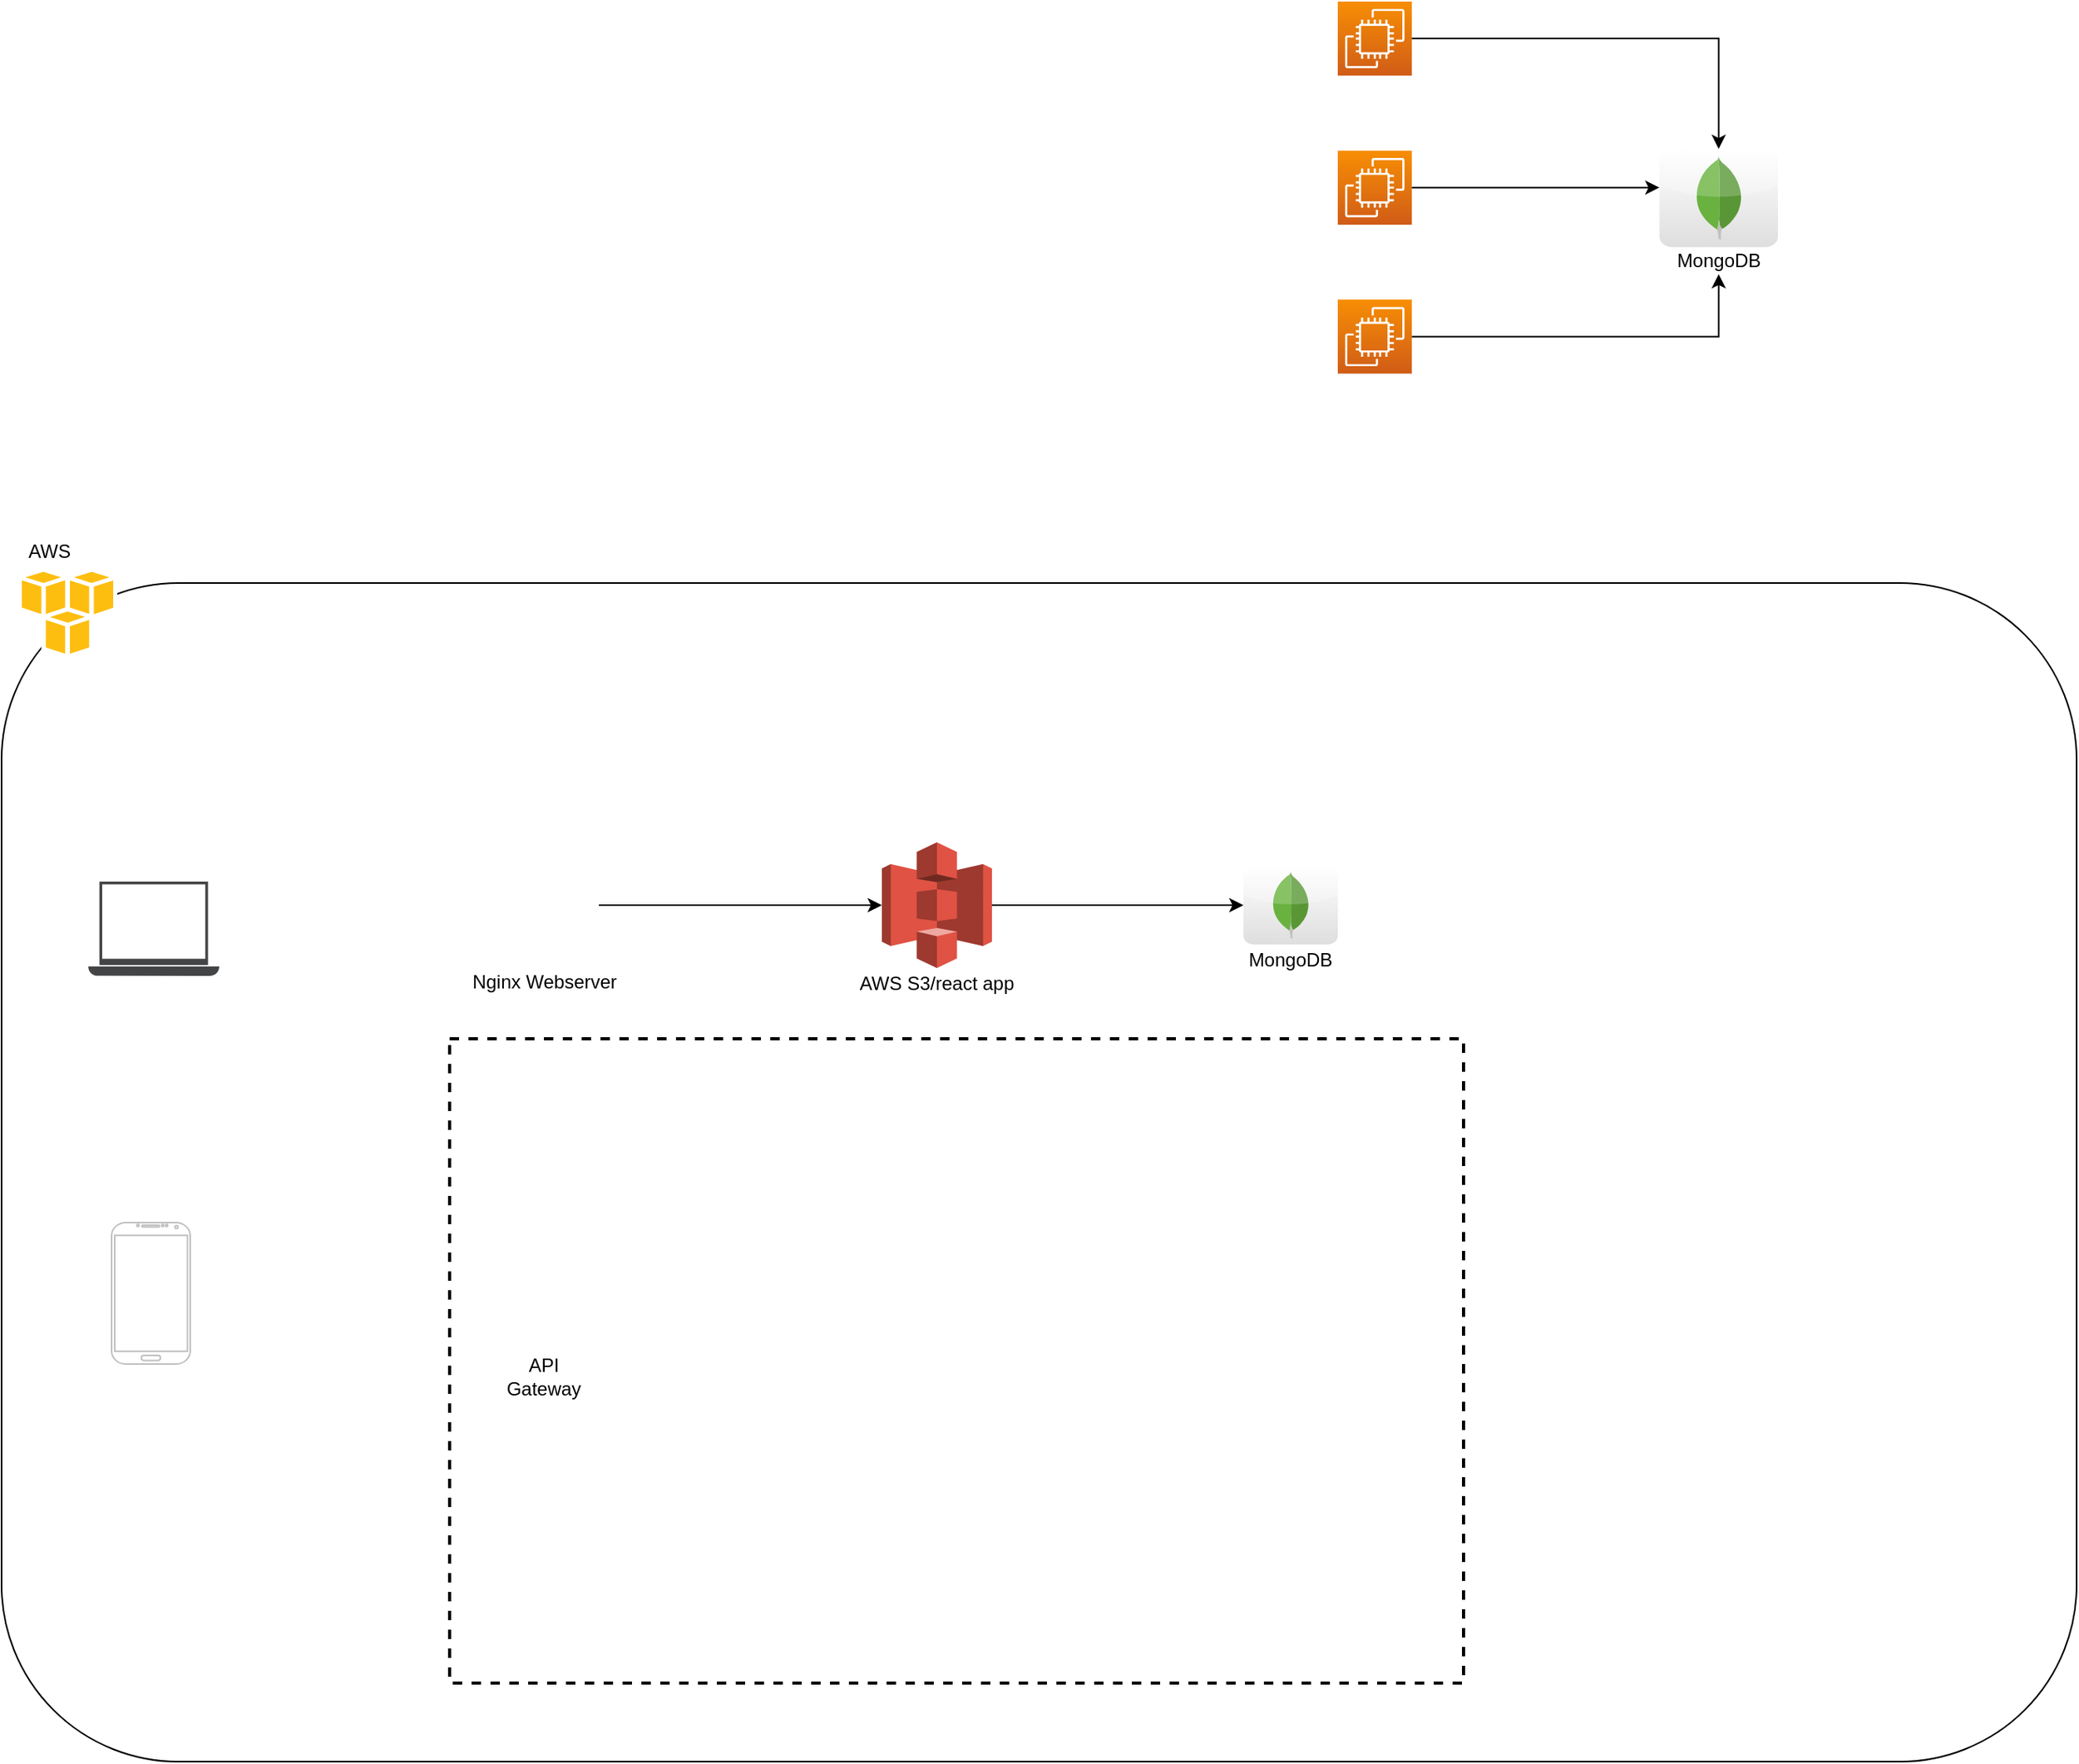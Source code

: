<mxfile version="14.0.1" type="github">
  <diagram name="Page-1" id="b5b7bab2-c9e2-2cf4-8b2a-24fd1a2a6d21">
    <mxGraphModel dx="1428" dy="1940" grid="1" gridSize="10" guides="1" tooltips="1" connect="1" arrows="1" fold="1" page="1" pageScale="1" pageWidth="827" pageHeight="1169" background="#ffffff" math="0" shadow="0">
      <root>
        <mxCell id="0" />
        <mxCell id="1" parent="0" />
        <mxCell id="O6NWGgEyvv9Iu5Q87Uup-1" value="" style="rounded=1;whiteSpace=wrap;html=1;" vertex="1" parent="1">
          <mxGeometry x="220" y="70" width="1320" height="750" as="geometry" />
        </mxCell>
        <mxCell id="O6NWGgEyvv9Iu5Q87Uup-13" value="" style="rounded=0;whiteSpace=wrap;html=1;glass=0;dashed=1;strokeWidth=2;" vertex="1" parent="1">
          <mxGeometry x="505" y="360" width="645" height="410" as="geometry" />
        </mxCell>
        <mxCell id="O6NWGgEyvv9Iu5Q87Uup-17" style="edgeStyle=orthogonalEdgeStyle;rounded=0;orthogonalLoop=1;jettySize=auto;html=1;entryX=0;entryY=0.5;entryDx=0;entryDy=0;entryPerimeter=0;" edge="1" parent="1" source="O6NWGgEyvv9Iu5Q87Uup-2" target="O6NWGgEyvv9Iu5Q87Uup-7">
          <mxGeometry relative="1" as="geometry" />
        </mxCell>
        <mxCell id="O6NWGgEyvv9Iu5Q87Uup-2" value="Nginx Webserver" style="shape=image;html=1;verticalAlign=top;verticalLabelPosition=bottom;labelBackgroundColor=#ffffff;imageAspect=0;aspect=fixed;image=https://cdn4.iconfinder.com/data/icons/logos-brands-5/24/nginx-128.png;imageBackground=#ffffff;" vertex="1" parent="1">
          <mxGeometry x="530" y="240" width="70" height="70" as="geometry" />
        </mxCell>
        <mxCell id="O6NWGgEyvv9Iu5Q87Uup-3" value="" style="dashed=0;outlineConnect=0;html=1;align=center;labelPosition=center;verticalLabelPosition=bottom;verticalAlign=top;shape=mxgraph.weblogos.aws" vertex="1" parent="1">
          <mxGeometry x="230" y="60" width="63.6" height="58.4" as="geometry" />
        </mxCell>
        <mxCell id="O6NWGgEyvv9Iu5Q87Uup-4" value="" style="shape=image;html=1;verticalAlign=top;verticalLabelPosition=bottom;labelBackgroundColor=#ffffff;imageAspect=0;aspect=fixed;image=https://cdn4.iconfinder.com/data/icons/logos-brands-5/24/nginx-128.png" vertex="1" parent="1">
          <mxGeometry x="530" y="490" width="70" height="70" as="geometry" />
        </mxCell>
        <mxCell id="O6NWGgEyvv9Iu5Q87Uup-5" value="" style="verticalLabelPosition=bottom;verticalAlign=top;html=1;shadow=0;dashed=0;strokeWidth=1;shape=mxgraph.android.phone2;strokeColor=#c0c0c0;" vertex="1" parent="1">
          <mxGeometry x="290" y="477" width="50" height="90" as="geometry" />
        </mxCell>
        <mxCell id="O6NWGgEyvv9Iu5Q87Uup-6" value="" style="pointerEvents=1;shadow=0;dashed=0;html=1;strokeColor=none;fillColor=#434445;aspect=fixed;labelPosition=center;verticalLabelPosition=bottom;verticalAlign=top;align=center;outlineConnect=0;shape=mxgraph.vvd.laptop;" vertex="1" parent="1">
          <mxGeometry x="275.13" y="260" width="83.33" height="60" as="geometry" />
        </mxCell>
        <mxCell id="O6NWGgEyvv9Iu5Q87Uup-18" style="edgeStyle=orthogonalEdgeStyle;rounded=0;orthogonalLoop=1;jettySize=auto;html=1;" edge="1" parent="1" source="O6NWGgEyvv9Iu5Q87Uup-7" target="O6NWGgEyvv9Iu5Q87Uup-8">
          <mxGeometry relative="1" as="geometry" />
        </mxCell>
        <mxCell id="O6NWGgEyvv9Iu5Q87Uup-7" value="" style="outlineConnect=0;dashed=0;verticalLabelPosition=bottom;verticalAlign=top;align=center;html=1;shape=mxgraph.aws3.s3;fillColor=#E05243;gradientColor=none;" vertex="1" parent="1">
          <mxGeometry x="780" y="235" width="70" height="80" as="geometry" />
        </mxCell>
        <mxCell id="O6NWGgEyvv9Iu5Q87Uup-8" value="" style="dashed=0;outlineConnect=0;html=1;align=center;labelPosition=center;verticalLabelPosition=bottom;verticalAlign=top;shape=mxgraph.webicons.mongodb;gradientColor=#DFDEDE" vertex="1" parent="1">
          <mxGeometry x="1010" y="250" width="60" height="50" as="geometry" />
        </mxCell>
        <mxCell id="O6NWGgEyvv9Iu5Q87Uup-19" value="MongoDB" style="text;html=1;strokeColor=none;fillColor=none;align=center;verticalAlign=middle;whiteSpace=wrap;rounded=0;glass=0;dashed=1;" vertex="1" parent="1">
          <mxGeometry x="1020" y="300" width="40" height="20" as="geometry" />
        </mxCell>
        <mxCell id="O6NWGgEyvv9Iu5Q87Uup-20" value="AWS S3/react app" style="text;html=1;strokeColor=none;fillColor=none;align=center;verticalAlign=middle;whiteSpace=wrap;rounded=0;glass=0;dashed=1;" vertex="1" parent="1">
          <mxGeometry x="760" y="315" width="110" height="20" as="geometry" />
        </mxCell>
        <mxCell id="O6NWGgEyvv9Iu5Q87Uup-26" value="API Gateway" style="text;html=1;strokeColor=none;fillColor=none;align=center;verticalAlign=middle;whiteSpace=wrap;rounded=0;glass=0;dashed=1;" vertex="1" parent="1">
          <mxGeometry x="545" y="565" width="40" height="20" as="geometry" />
        </mxCell>
        <mxCell id="O6NWGgEyvv9Iu5Q87Uup-27" value="" style="group" vertex="1" connectable="0" parent="1">
          <mxGeometry x="1070" y="-300" width="280" height="250" as="geometry" />
        </mxCell>
        <mxCell id="O6NWGgEyvv9Iu5Q87Uup-9" value="" style="outlineConnect=0;fontColor=#232F3E;gradientColor=#F78E04;gradientDirection=north;fillColor=#D05C17;strokeColor=#ffffff;dashed=0;verticalLabelPosition=bottom;verticalAlign=top;align=center;html=1;fontSize=12;fontStyle=0;aspect=fixed;shape=mxgraph.aws4.resourceIcon;resIcon=mxgraph.aws4.ec2;" vertex="1" parent="O6NWGgEyvv9Iu5Q87Uup-27">
          <mxGeometry width="47.115" height="47.115" as="geometry" />
        </mxCell>
        <mxCell id="O6NWGgEyvv9Iu5Q87Uup-10" value="" style="outlineConnect=0;fontColor=#232F3E;gradientColor=#F78E04;gradientDirection=north;fillColor=#D05C17;strokeColor=#ffffff;dashed=0;verticalLabelPosition=bottom;verticalAlign=top;align=center;html=1;fontSize=12;fontStyle=0;aspect=fixed;shape=mxgraph.aws4.resourceIcon;resIcon=mxgraph.aws4.ec2;" vertex="1" parent="O6NWGgEyvv9Iu5Q87Uup-27">
          <mxGeometry y="94.828" width="47.115" height="47.115" as="geometry" />
        </mxCell>
        <mxCell id="O6NWGgEyvv9Iu5Q87Uup-11" value="" style="outlineConnect=0;fontColor=#232F3E;gradientColor=#F78E04;gradientDirection=north;fillColor=#D05C17;strokeColor=#ffffff;dashed=0;verticalLabelPosition=bottom;verticalAlign=top;align=center;html=1;fontSize=12;fontStyle=0;aspect=fixed;shape=mxgraph.aws4.resourceIcon;resIcon=mxgraph.aws4.ec2;" vertex="1" parent="O6NWGgEyvv9Iu5Q87Uup-27">
          <mxGeometry y="189.655" width="47.115" height="47.115" as="geometry" />
        </mxCell>
        <mxCell id="O6NWGgEyvv9Iu5Q87Uup-15" value="" style="dashed=0;outlineConnect=0;html=1;align=center;labelPosition=center;verticalLabelPosition=bottom;verticalAlign=top;shape=mxgraph.webicons.mongodb;gradientColor=#DFDEDE;rounded=0;glass=0;strokeWidth=2;" vertex="1" parent="O6NWGgEyvv9Iu5Q87Uup-27">
          <mxGeometry x="204.615" y="93.793" width="75.385" height="62.414" as="geometry" />
        </mxCell>
        <mxCell id="O6NWGgEyvv9Iu5Q87Uup-23" style="edgeStyle=orthogonalEdgeStyle;rounded=0;orthogonalLoop=1;jettySize=auto;html=1;" edge="1" parent="O6NWGgEyvv9Iu5Q87Uup-27" source="O6NWGgEyvv9Iu5Q87Uup-9" target="O6NWGgEyvv9Iu5Q87Uup-15">
          <mxGeometry relative="1" as="geometry" />
        </mxCell>
        <mxCell id="O6NWGgEyvv9Iu5Q87Uup-24" style="edgeStyle=orthogonalEdgeStyle;rounded=0;orthogonalLoop=1;jettySize=auto;html=1;" edge="1" parent="O6NWGgEyvv9Iu5Q87Uup-27" source="O6NWGgEyvv9Iu5Q87Uup-10" target="O6NWGgEyvv9Iu5Q87Uup-15">
          <mxGeometry relative="1" as="geometry">
            <Array as="points">
              <mxPoint x="126" y="118" />
              <mxPoint x="126" y="118" />
            </Array>
          </mxGeometry>
        </mxCell>
        <mxCell id="O6NWGgEyvv9Iu5Q87Uup-22" value="MongoDB" style="text;html=1;strokeColor=none;fillColor=none;align=center;verticalAlign=middle;whiteSpace=wrap;rounded=0;glass=0;dashed=1;" vertex="1" parent="O6NWGgEyvv9Iu5Q87Uup-27">
          <mxGeometry x="220.769" y="156.207" width="43.077" height="17.241" as="geometry" />
        </mxCell>
        <mxCell id="O6NWGgEyvv9Iu5Q87Uup-25" style="edgeStyle=orthogonalEdgeStyle;rounded=0;orthogonalLoop=1;jettySize=auto;html=1;entryX=0.5;entryY=1;entryDx=0;entryDy=0;" edge="1" parent="O6NWGgEyvv9Iu5Q87Uup-27" source="O6NWGgEyvv9Iu5Q87Uup-11" target="O6NWGgEyvv9Iu5Q87Uup-22">
          <mxGeometry relative="1" as="geometry" />
        </mxCell>
        <mxCell id="O6NWGgEyvv9Iu5Q87Uup-29" value="AWS" style="text;html=1;align=center;verticalAlign=middle;resizable=0;points=[];autosize=1;" vertex="1" parent="1">
          <mxGeometry x="230" y="40" width="40" height="20" as="geometry" />
        </mxCell>
      </root>
    </mxGraphModel>
  </diagram>
</mxfile>
